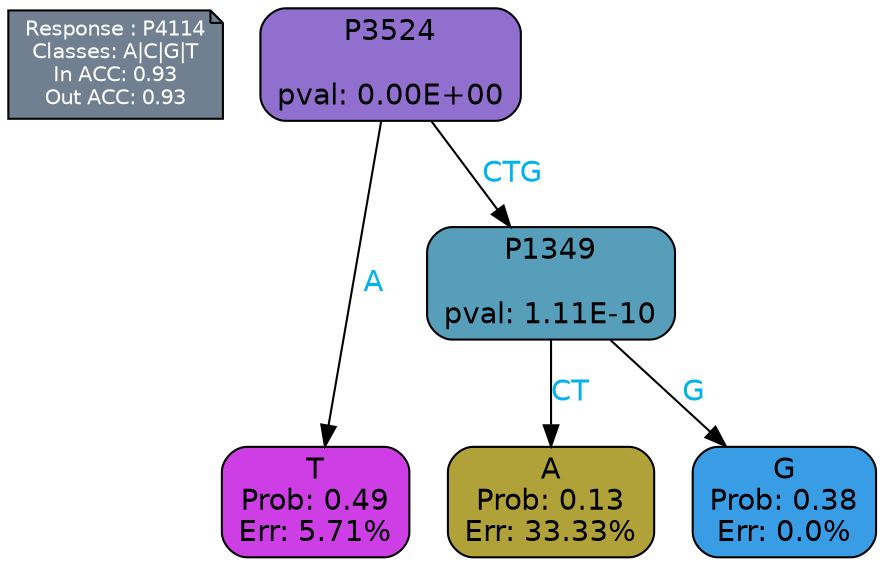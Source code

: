 digraph Tree {
node [shape=box, style="filled, rounded", color="black", fontname=helvetica] ;
graph [ranksep=equally, splines=polylines, bgcolor=transparent, dpi=600] ;
edge [fontname=helvetica] ;
LEGEND [label="Response : P4114
Classes: A|C|G|T
In ACC: 0.93
Out ACC: 0.93
",shape=note,align=left,style=filled,fillcolor="slategray",fontcolor="white",fontsize=10];1 [label="P3524

pval: 0.00E+00", fillcolor="#916fcf"] ;
2 [label="T
Prob: 0.49
Err: 5.71%", fillcolor="#cd3ee5"] ;
3 [label="P1349

pval: 1.11E-10", fillcolor="#569eba"] ;
4 [label="A
Prob: 0.13
Err: 33.33%", fillcolor="#b0a239"] ;
5 [label="G
Prob: 0.38
Err: 0.0%", fillcolor="#399de5"] ;
1 -> 2 [label="A",fontcolor=deepskyblue2] ;
1 -> 3 [label="CTG",fontcolor=deepskyblue2] ;
3 -> 4 [label="CT",fontcolor=deepskyblue2] ;
3 -> 5 [label="G",fontcolor=deepskyblue2] ;
{rank = same; 2;4;5;}{rank = same; LEGEND;1;}}